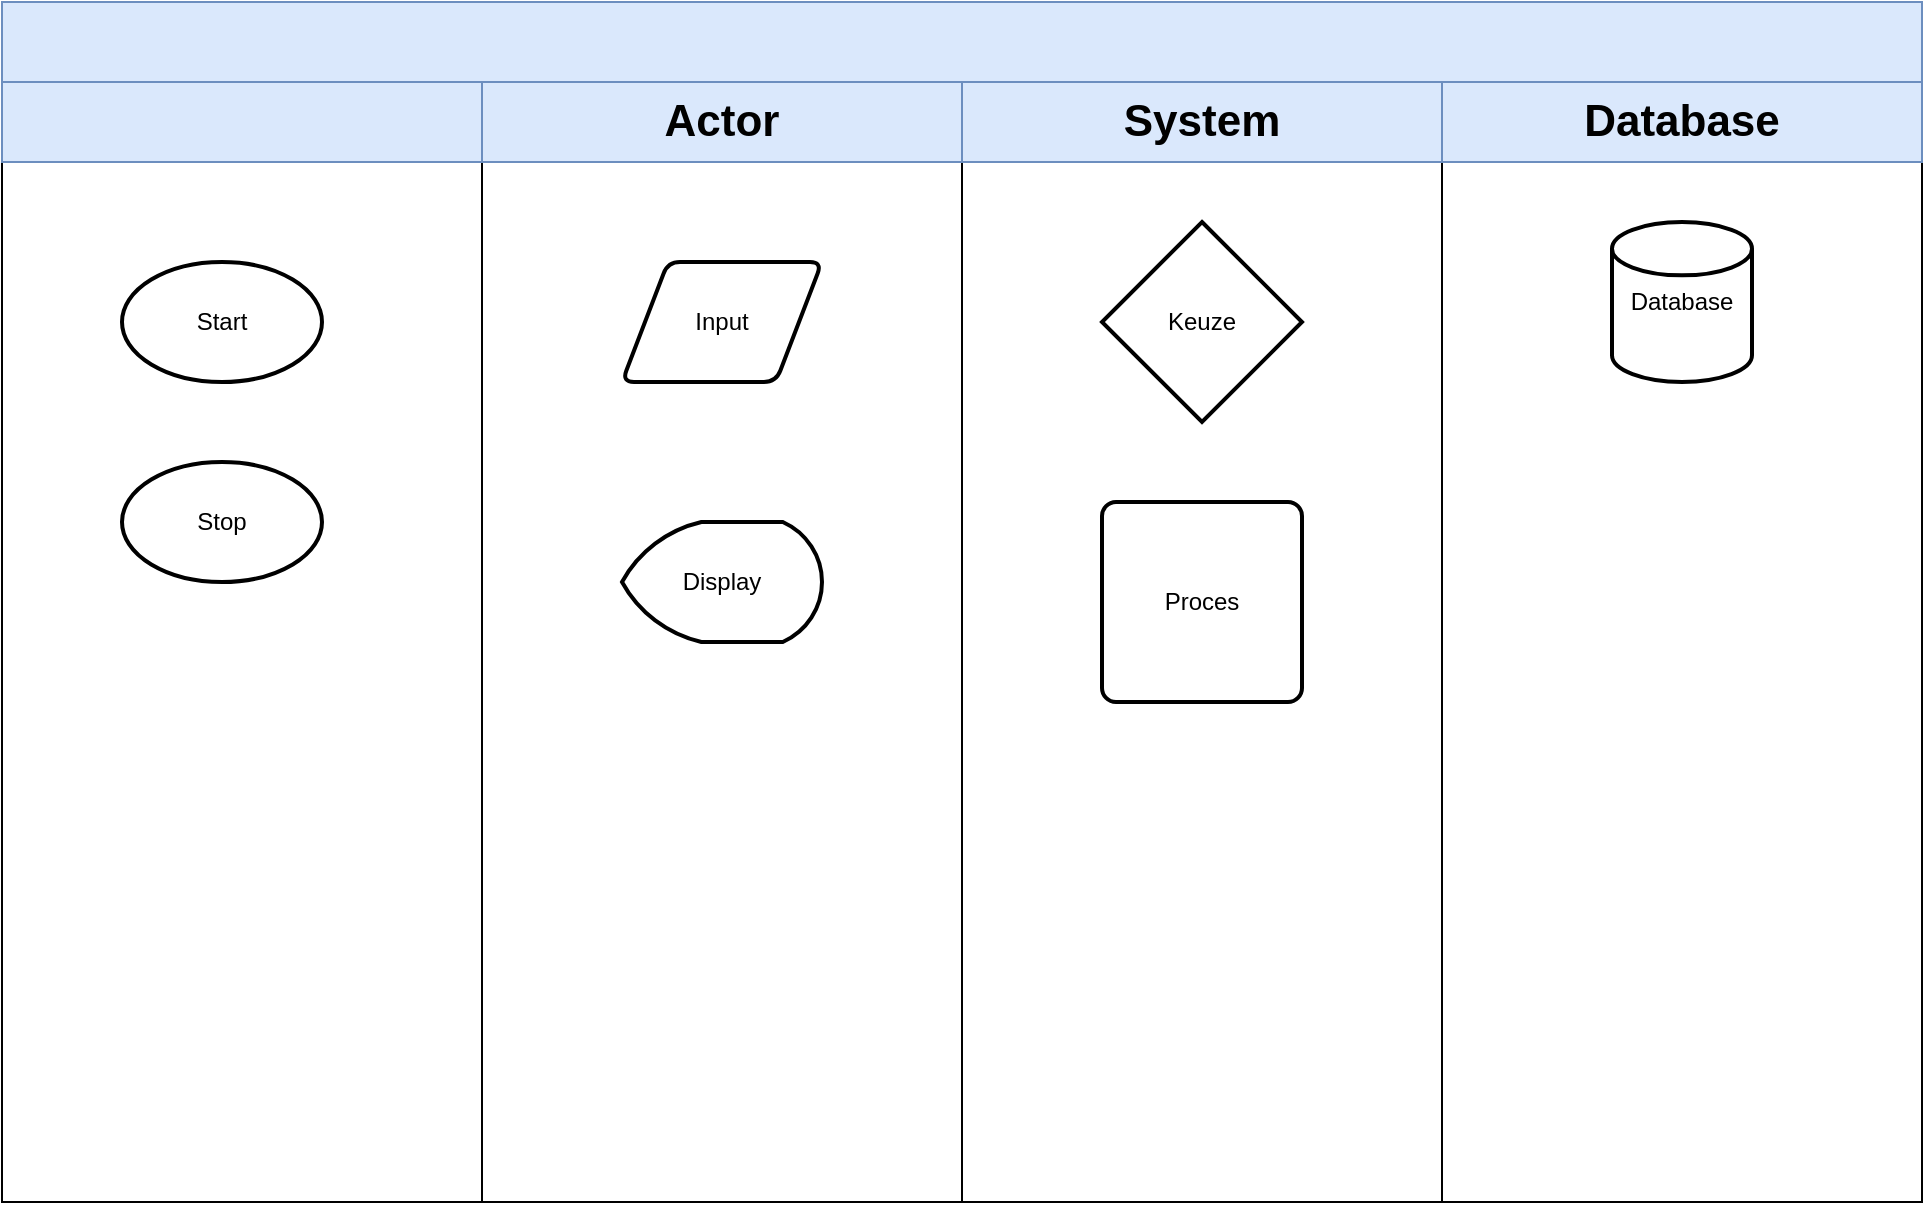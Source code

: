 <mxfile version="16.4.0" type="device"><diagram id="5wha3VJ2Y9wwSFBt2fBN" name="Page-1"><mxGraphModel dx="1102" dy="857" grid="1" gridSize="10" guides="1" tooltips="1" connect="1" arrows="1" fold="1" page="1" pageScale="1" pageWidth="850" pageHeight="1100" math="0" shadow="0"><root><mxCell id="0"/><mxCell id="1" parent="0"/><mxCell id="wPvObzL7e-PKHVEwDsZD-1" value="&lt;span style=&quot;color: rgba(0 , 0 , 0 , 0) ; font-family: monospace ; font-size: 0px&quot;&gt;%3CmxGraphModel%3E%3Croot%3E%3CmxCell%20id%3D%220%22%2F%3E%3CmxCell%20id%3D%221%22%20parent%3D%220%22%2F%3E%3CmxCell%20id%3D%222%22%20value%3D%22%22%20style%3D%22rounded%3D0%3BwhiteSpace%3Dwrap%3Bhtml%3D1%3B%22%20vertex%3D%221%22%20parent%3D%221%22%3E%3CmxGeometry%20x%3D%2280%22%20y%3D%22240%22%20width%3D%22240%22%20height%3D%22520%22%20as%3D%22geometry%22%2F%3E%3C%2FmxCell%3E%3C%2Froot%3E%3C%2FmxGraphModel%3E&lt;/span&gt;" style="rounded=0;whiteSpace=wrap;html=1;" parent="1" vertex="1"><mxGeometry x="80" y="240" width="240" height="520" as="geometry"/></mxCell><mxCell id="wPvObzL7e-PKHVEwDsZD-2" value="&lt;span style=&quot;color: rgba(0 , 0 , 0 , 0) ; font-family: monospace ; font-size: 0px&quot;&gt;%3CmxGraphModel%3E%3Croot%3E%3CmxCell%20id%3D%220%22%2F%3E%3CmxCell%20id%3D%221%22%20parent%3D%220%22%2F%3E%3CmxCell%20id%3D%222%22%20value%3D%22%22%20style%3D%22rounded%3D0%3BwhiteSpace%3Dwrap%3Bhtml%3D1%3B%22%20vertex%3D%221%22%20parent%3D%221%22%3E%3CmxGeometry%20x%3D%2280%22%20y%3D%22240%22%20width%3D%22240%22%20height%3D%22520%22%20as%3D%22geometry%22%2F%3E%3C%2FmxCell%3E%3C%2Froot%3E%3C%2FmxGraphModel%3E&lt;/span&gt;" style="rounded=0;whiteSpace=wrap;html=1;" parent="1" vertex="1"><mxGeometry x="320" y="240" width="240" height="520" as="geometry"/></mxCell><mxCell id="wPvObzL7e-PKHVEwDsZD-3" value="&lt;span style=&quot;color: rgba(0 , 0 , 0 , 0) ; font-family: monospace ; font-size: 0px&quot;&gt;%3CmxGraphModel%3E%3Croot%3E%3CmxCell%20id%3D%220%22%2F%3E%3CmxCell%20id%3D%221%22%20parent%3D%220%22%2F%3E%3CmxCell%20id%3D%222%22%20value%3D%22%22%20style%3D%22rounded%3D0%3BwhiteSpace%3Dwrap%3Bhtml%3D1%3B%22%20vertex%3D%221%22%20parent%3D%221%22%3E%3CmxGeometry%20x%3D%2280%22%20y%3D%22240%22%20width%3D%22240%22%20height%3D%22520%22%20as%3D%22geometry%22%2F%3E%3C%2FmxCell%3E%3C%2Froot%3E%3C%2FmxGraphModel%3E&lt;/span&gt;" style="rounded=0;whiteSpace=wrap;html=1;" parent="1" vertex="1"><mxGeometry x="560" y="240" width="240" height="520" as="geometry"/></mxCell><mxCell id="wPvObzL7e-PKHVEwDsZD-4" value="&lt;span style=&quot;color: rgba(0 , 0 , 0 , 0) ; font-family: monospace ; font-size: 0px&quot;&gt;%3CmxGraphModel%3E%3Croot%3E%3CmxCell%20id%3D%220%22%2F%3E%3CmxCell%20id%3D%221%22%20parent%3D%220%22%2F%3E%3CmxCell%20id%3D%222%22%20value%3D%22%22%20style%3D%22rounded%3D0%3BwhiteSpace%3Dwrap%3Bhtml%3D1%3B%22%20vertex%3D%221%22%20parent%3D%221%22%3E%3CmxGeometry%20x%3D%2280%22%20y%3D%22240%22%20width%3D%22240%22%20height%3D%22520%22%20as%3D%22geometry%22%2F%3E%3C%2FmxCell%3E%3C%2Froot%3E%3C%2FmxGraphModel%3E&lt;/span&gt;" style="rounded=0;whiteSpace=wrap;html=1;" parent="1" vertex="1"><mxGeometry x="800" y="240" width="240" height="520" as="geometry"/></mxCell><mxCell id="wPvObzL7e-PKHVEwDsZD-5" value="" style="rounded=0;whiteSpace=wrap;html=1;fillColor=#dae8fc;strokeColor=#6c8ebf;" parent="1" vertex="1"><mxGeometry x="80" y="200" width="960" height="40" as="geometry"/></mxCell><mxCell id="wPvObzL7e-PKHVEwDsZD-6" value="" style="rounded=0;whiteSpace=wrap;html=1;fillColor=#dae8fc;strokeColor=#6c8ebf;align=left;" parent="1" vertex="1"><mxGeometry x="80" y="160" width="960" height="40" as="geometry"/></mxCell><mxCell id="wPvObzL7e-PKHVEwDsZD-7" value="" style="rounded=0;whiteSpace=wrap;html=1;fillColor=#dae8fc;strokeColor=#6c8ebf;" parent="1" vertex="1"><mxGeometry x="80" y="200" width="240" height="40" as="geometry"/></mxCell><mxCell id="wPvObzL7e-PKHVEwDsZD-8" value="&lt;b&gt;&lt;font style=&quot;font-size: 22px&quot;&gt;Actor&lt;/font&gt;&lt;/b&gt;" style="rounded=0;whiteSpace=wrap;html=1;fillColor=#dae8fc;strokeColor=#6c8ebf;" parent="1" vertex="1"><mxGeometry x="320" y="200" width="240" height="40" as="geometry"/></mxCell><mxCell id="wPvObzL7e-PKHVEwDsZD-9" value="&lt;b&gt;&lt;font style=&quot;font-size: 22px&quot;&gt;System&lt;/font&gt;&lt;/b&gt;" style="rounded=0;whiteSpace=wrap;html=1;fillColor=#dae8fc;strokeColor=#6c8ebf;" parent="1" vertex="1"><mxGeometry x="560" y="200" width="240" height="40" as="geometry"/></mxCell><mxCell id="wPvObzL7e-PKHVEwDsZD-14" value="&lt;b&gt;Database&lt;/b&gt;" style="rounded=0;whiteSpace=wrap;html=1;fontSize=22;fillColor=#dae8fc;strokeColor=#6c8ebf;" parent="1" vertex="1"><mxGeometry x="800" y="200" width="240" height="40" as="geometry"/></mxCell><mxCell id="updrc0ChIpW0R_dtfUFh-1" value="Start" style="strokeWidth=2;html=1;shape=mxgraph.flowchart.start_1;whiteSpace=wrap;" vertex="1" parent="1"><mxGeometry x="140" y="290" width="100" height="60" as="geometry"/></mxCell><mxCell id="updrc0ChIpW0R_dtfUFh-2" value="Stop" style="strokeWidth=2;html=1;shape=mxgraph.flowchart.start_1;whiteSpace=wrap;" vertex="1" parent="1"><mxGeometry x="140" y="390" width="100" height="60" as="geometry"/></mxCell><mxCell id="updrc0ChIpW0R_dtfUFh-3" value="Input" style="shape=parallelogram;html=1;strokeWidth=2;perimeter=parallelogramPerimeter;whiteSpace=wrap;rounded=1;arcSize=12;size=0.23;" vertex="1" parent="1"><mxGeometry x="390" y="290" width="100" height="60" as="geometry"/></mxCell><mxCell id="updrc0ChIpW0R_dtfUFh-5" value="Keuze" style="strokeWidth=2;html=1;shape=mxgraph.flowchart.decision;whiteSpace=wrap;" vertex="1" parent="1"><mxGeometry x="630" y="270" width="100" height="100" as="geometry"/></mxCell><mxCell id="updrc0ChIpW0R_dtfUFh-7" value="Database" style="strokeWidth=2;html=1;shape=mxgraph.flowchart.database;whiteSpace=wrap;" vertex="1" parent="1"><mxGeometry x="885" y="270" width="70" height="80" as="geometry"/></mxCell><mxCell id="updrc0ChIpW0R_dtfUFh-9" value="Proces" style="rounded=1;whiteSpace=wrap;html=1;absoluteArcSize=1;arcSize=14;strokeWidth=2;" vertex="1" parent="1"><mxGeometry x="630" y="410" width="100" height="100" as="geometry"/></mxCell><mxCell id="updrc0ChIpW0R_dtfUFh-10" value="Display" style="strokeWidth=2;html=1;shape=mxgraph.flowchart.display;whiteSpace=wrap;" vertex="1" parent="1"><mxGeometry x="390" y="420" width="100" height="60" as="geometry"/></mxCell></root></mxGraphModel></diagram></mxfile>